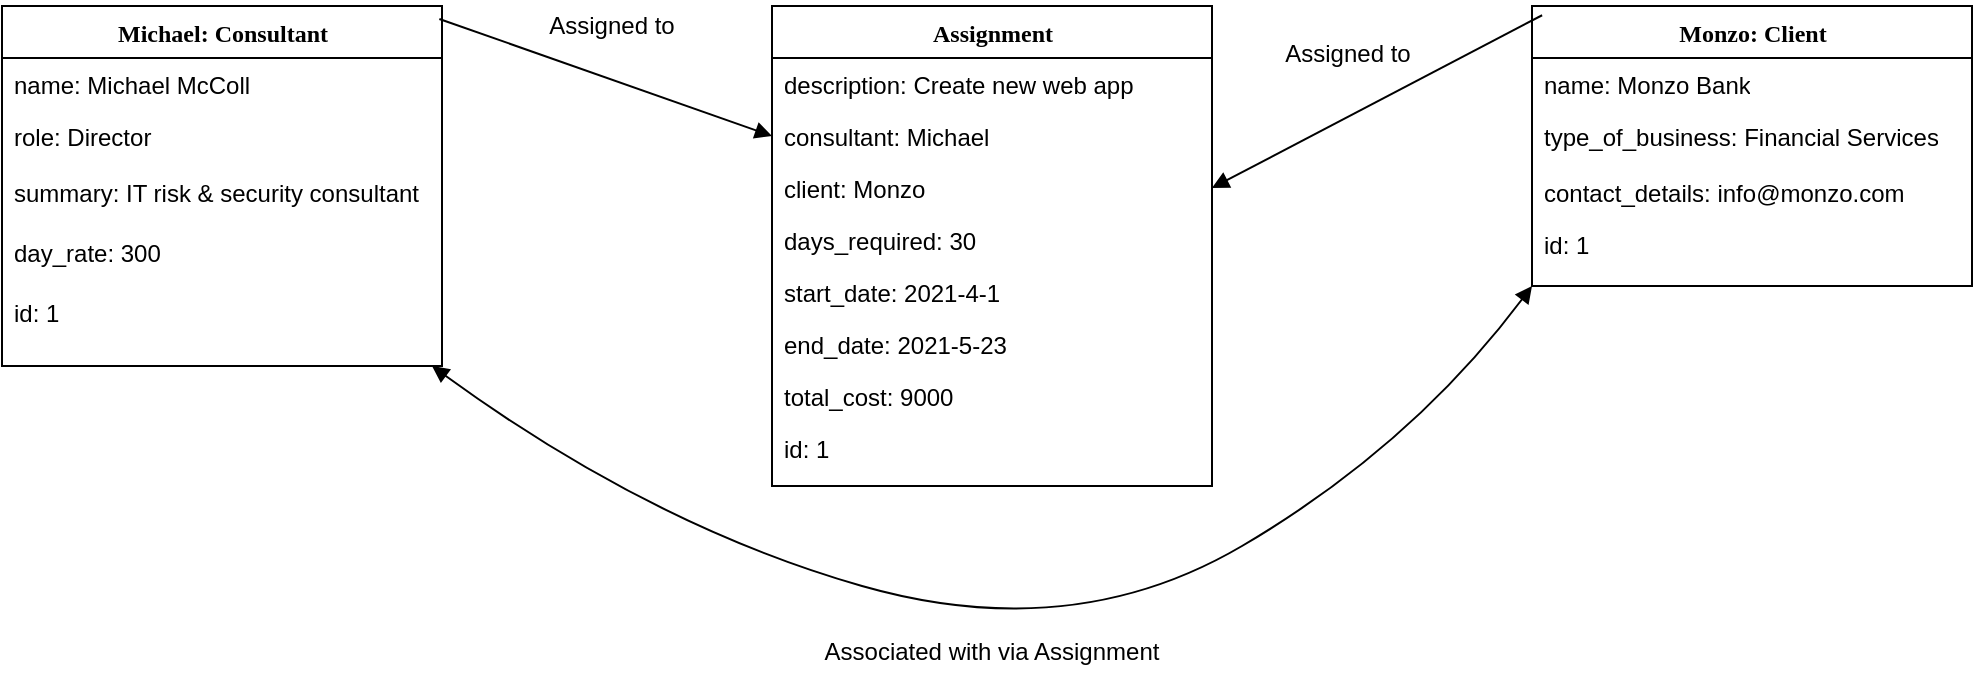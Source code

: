 <mxfile version="14.5.3" type="device"><diagram id="hhMHSPX0wL5dAAzea9Jz" name="Page-1"><mxGraphModel dx="1400" dy="732" grid="1" gridSize="10" guides="1" tooltips="1" connect="1" arrows="1" fold="1" page="1" pageScale="1" pageWidth="1654" pageHeight="1169" math="0" shadow="0"><root><mxCell id="0"/><mxCell id="1" parent="0"/><mxCell id="lsHdJmqxICv5ZP-5mH4u-1" value="Monzo: Client" style="swimlane;html=1;fontStyle=1;align=center;verticalAlign=top;childLayout=stackLayout;horizontal=1;startSize=26;horizontalStack=0;resizeParent=1;resizeLast=0;collapsible=1;marginBottom=0;swimlaneFillColor=#ffffff;rounded=0;shadow=0;comic=0;labelBackgroundColor=none;strokeWidth=1;fillColor=none;fontFamily=Verdana;fontSize=12" vertex="1" parent="1"><mxGeometry x="1100" y="100" width="220" height="140" as="geometry"/></mxCell><mxCell id="lsHdJmqxICv5ZP-5mH4u-2" value="name: Monzo Bank" style="text;html=1;strokeColor=none;fillColor=none;align=left;verticalAlign=top;spacingLeft=4;spacingRight=4;whiteSpace=wrap;overflow=hidden;rotatable=0;points=[[0,0.5],[1,0.5]];portConstraint=eastwest;" vertex="1" parent="lsHdJmqxICv5ZP-5mH4u-1"><mxGeometry y="26" width="220" height="26" as="geometry"/></mxCell><mxCell id="lsHdJmqxICv5ZP-5mH4u-3" value="type_of_business: Financial Services" style="text;html=1;strokeColor=none;fillColor=none;align=left;verticalAlign=top;spacingLeft=4;spacingRight=4;whiteSpace=wrap;overflow=hidden;rotatable=0;points=[[0,0.5],[1,0.5]];portConstraint=eastwest;" vertex="1" parent="lsHdJmqxICv5ZP-5mH4u-1"><mxGeometry y="52" width="220" height="28" as="geometry"/></mxCell><mxCell id="lsHdJmqxICv5ZP-5mH4u-4" value="contact_details: info@monzo.com" style="text;html=1;strokeColor=none;fillColor=none;align=left;verticalAlign=top;spacingLeft=4;spacingRight=4;whiteSpace=wrap;overflow=hidden;rotatable=0;points=[[0,0.5],[1,0.5]];portConstraint=eastwest;" vertex="1" parent="lsHdJmqxICv5ZP-5mH4u-1"><mxGeometry y="80" width="220" height="26" as="geometry"/></mxCell><mxCell id="lsHdJmqxICv5ZP-5mH4u-5" value="id: 1" style="text;html=1;strokeColor=none;fillColor=none;align=left;verticalAlign=top;spacingLeft=4;spacingRight=4;whiteSpace=wrap;overflow=hidden;rotatable=0;points=[[0,0.5],[1,0.5]];portConstraint=eastwest;" vertex="1" parent="lsHdJmqxICv5ZP-5mH4u-1"><mxGeometry y="106" width="220" height="26" as="geometry"/></mxCell><mxCell id="lsHdJmqxICv5ZP-5mH4u-14" value="Michael: Consultant" style="swimlane;html=1;fontStyle=1;align=center;verticalAlign=top;childLayout=stackLayout;horizontal=1;startSize=26;horizontalStack=0;resizeParent=1;resizeLast=0;collapsible=1;marginBottom=0;swimlaneFillColor=#ffffff;rounded=0;shadow=0;comic=0;labelBackgroundColor=none;strokeWidth=1;fillColor=none;fontFamily=Verdana;fontSize=12" vertex="1" parent="1"><mxGeometry x="335" y="100" width="220" height="180" as="geometry"/></mxCell><mxCell id="lsHdJmqxICv5ZP-5mH4u-15" value="name: Michael McColl" style="text;html=1;strokeColor=none;fillColor=none;align=left;verticalAlign=top;spacingLeft=4;spacingRight=4;whiteSpace=wrap;overflow=hidden;rotatable=0;points=[[0,0.5],[1,0.5]];portConstraint=eastwest;" vertex="1" parent="lsHdJmqxICv5ZP-5mH4u-14"><mxGeometry y="26" width="220" height="26" as="geometry"/></mxCell><mxCell id="lsHdJmqxICv5ZP-5mH4u-16" value="role: Director" style="text;html=1;strokeColor=none;fillColor=none;align=left;verticalAlign=top;spacingLeft=4;spacingRight=4;whiteSpace=wrap;overflow=hidden;rotatable=0;points=[[0,0.5],[1,0.5]];portConstraint=eastwest;" vertex="1" parent="lsHdJmqxICv5ZP-5mH4u-14"><mxGeometry y="52" width="220" height="28" as="geometry"/></mxCell><mxCell id="lsHdJmqxICv5ZP-5mH4u-17" value="summary: IT risk &amp;amp; security consultant" style="text;html=1;strokeColor=none;fillColor=none;align=left;verticalAlign=top;spacingLeft=4;spacingRight=4;whiteSpace=wrap;overflow=hidden;rotatable=0;points=[[0,0.5],[1,0.5]];portConstraint=eastwest;" vertex="1" parent="lsHdJmqxICv5ZP-5mH4u-14"><mxGeometry y="80" width="220" height="30" as="geometry"/></mxCell><mxCell id="lsHdJmqxICv5ZP-5mH4u-18" value="day_rate: 300" style="text;html=1;strokeColor=none;fillColor=none;align=left;verticalAlign=top;spacingLeft=4;spacingRight=4;whiteSpace=wrap;overflow=hidden;rotatable=0;points=[[0,0.5],[1,0.5]];portConstraint=eastwest;" vertex="1" parent="lsHdJmqxICv5ZP-5mH4u-14"><mxGeometry y="110" width="220" height="30" as="geometry"/></mxCell><mxCell id="lsHdJmqxICv5ZP-5mH4u-19" value="id: 1" style="text;html=1;strokeColor=none;fillColor=none;align=left;verticalAlign=top;spacingLeft=4;spacingRight=4;whiteSpace=wrap;overflow=hidden;rotatable=0;points=[[0,0.5],[1,0.5]];portConstraint=eastwest;" vertex="1" parent="lsHdJmqxICv5ZP-5mH4u-14"><mxGeometry y="140" width="220" height="26" as="geometry"/></mxCell><mxCell id="lsHdJmqxICv5ZP-5mH4u-28" value="Assignment" style="swimlane;html=1;fontStyle=1;align=center;verticalAlign=top;childLayout=stackLayout;horizontal=1;startSize=26;horizontalStack=0;resizeParent=1;resizeLast=0;collapsible=1;marginBottom=0;swimlaneFillColor=#ffffff;rounded=0;shadow=0;comic=0;labelBackgroundColor=none;strokeWidth=1;fillColor=none;fontFamily=Verdana;fontSize=12" vertex="1" parent="1"><mxGeometry x="720" y="100" width="220" height="240" as="geometry"/></mxCell><mxCell id="lsHdJmqxICv5ZP-5mH4u-29" value="description: Create new web app" style="text;html=1;strokeColor=none;fillColor=none;align=left;verticalAlign=top;spacingLeft=4;spacingRight=4;whiteSpace=wrap;overflow=hidden;rotatable=0;points=[[0,0.5],[1,0.5]];portConstraint=eastwest;" vertex="1" parent="lsHdJmqxICv5ZP-5mH4u-28"><mxGeometry y="26" width="220" height="26" as="geometry"/></mxCell><mxCell id="lsHdJmqxICv5ZP-5mH4u-30" value="consultant: Michael" style="text;html=1;strokeColor=none;fillColor=none;align=left;verticalAlign=top;spacingLeft=4;spacingRight=4;whiteSpace=wrap;overflow=hidden;rotatable=0;points=[[0,0.5],[1,0.5]];portConstraint=eastwest;" vertex="1" parent="lsHdJmqxICv5ZP-5mH4u-28"><mxGeometry y="52" width="220" height="26" as="geometry"/></mxCell><mxCell id="lsHdJmqxICv5ZP-5mH4u-31" value="client: Monzo" style="text;html=1;strokeColor=none;fillColor=none;align=left;verticalAlign=top;spacingLeft=4;spacingRight=4;whiteSpace=wrap;overflow=hidden;rotatable=0;points=[[0,0.5],[1,0.5]];portConstraint=eastwest;" vertex="1" parent="lsHdJmqxICv5ZP-5mH4u-28"><mxGeometry y="78" width="220" height="26" as="geometry"/></mxCell><mxCell id="lsHdJmqxICv5ZP-5mH4u-32" value="days_required: 30" style="text;html=1;strokeColor=none;fillColor=none;align=left;verticalAlign=top;spacingLeft=4;spacingRight=4;whiteSpace=wrap;overflow=hidden;rotatable=0;points=[[0,0.5],[1,0.5]];portConstraint=eastwest;" vertex="1" parent="lsHdJmqxICv5ZP-5mH4u-28"><mxGeometry y="104" width="220" height="26" as="geometry"/></mxCell><mxCell id="lsHdJmqxICv5ZP-5mH4u-33" value="start_date: 2021-4-1" style="text;html=1;strokeColor=none;fillColor=none;align=left;verticalAlign=top;spacingLeft=4;spacingRight=4;whiteSpace=wrap;overflow=hidden;rotatable=0;points=[[0,0.5],[1,0.5]];portConstraint=eastwest;" vertex="1" parent="lsHdJmqxICv5ZP-5mH4u-28"><mxGeometry y="130" width="220" height="26" as="geometry"/></mxCell><mxCell id="lsHdJmqxICv5ZP-5mH4u-34" value="end_date: 2021-5-23" style="text;html=1;strokeColor=none;fillColor=none;align=left;verticalAlign=top;spacingLeft=4;spacingRight=4;whiteSpace=wrap;overflow=hidden;rotatable=0;points=[[0,0.5],[1,0.5]];portConstraint=eastwest;" vertex="1" parent="lsHdJmqxICv5ZP-5mH4u-28"><mxGeometry y="156" width="220" height="26" as="geometry"/></mxCell><mxCell id="lsHdJmqxICv5ZP-5mH4u-35" value="total_cost: 9000" style="text;html=1;strokeColor=none;fillColor=none;align=left;verticalAlign=top;spacingLeft=4;spacingRight=4;whiteSpace=wrap;overflow=hidden;rotatable=0;points=[[0,0.5],[1,0.5]];portConstraint=eastwest;" vertex="1" parent="lsHdJmqxICv5ZP-5mH4u-28"><mxGeometry y="182" width="220" height="26" as="geometry"/></mxCell><mxCell id="lsHdJmqxICv5ZP-5mH4u-36" value="id: 1" style="text;html=1;strokeColor=none;fillColor=none;align=left;verticalAlign=top;spacingLeft=4;spacingRight=4;whiteSpace=wrap;overflow=hidden;rotatable=0;points=[[0,0.5],[1,0.5]];portConstraint=eastwest;" vertex="1" parent="lsHdJmqxICv5ZP-5mH4u-28"><mxGeometry y="208" width="220" height="26" as="geometry"/></mxCell><mxCell id="lsHdJmqxICv5ZP-5mH4u-45" value="" style="endArrow=block;html=1;entryX=0;entryY=0.5;entryDx=0;entryDy=0;exitX=0.994;exitY=0.036;exitDx=0;exitDy=0;exitPerimeter=0;endFill=1;" edge="1" parent="1" source="lsHdJmqxICv5ZP-5mH4u-14" target="lsHdJmqxICv5ZP-5mH4u-30"><mxGeometry width="50" height="50" relative="1" as="geometry"><mxPoint x="563.9" y="156.228" as="sourcePoint"/><mxPoint x="1115" y="284" as="targetPoint"/></mxGeometry></mxCell><mxCell id="lsHdJmqxICv5ZP-5mH4u-46" value="" style="endArrow=block;html=1;entryX=1;entryY=0.5;entryDx=0;entryDy=0;exitX=0.023;exitY=0.033;exitDx=0;exitDy=0;exitPerimeter=0;endFill=1;" edge="1" parent="1" source="lsHdJmqxICv5ZP-5mH4u-1" target="lsHdJmqxICv5ZP-5mH4u-31"><mxGeometry width="50" height="50" relative="1" as="geometry"><mxPoint x="565" y="382.07" as="sourcePoint"/><mxPoint x="740" y="484" as="targetPoint"/></mxGeometry></mxCell><mxCell id="lsHdJmqxICv5ZP-5mH4u-48" value="Assigned to" style="text;html=1;strokeColor=none;fillColor=none;align=center;verticalAlign=middle;whiteSpace=wrap;rounded=0;" vertex="1" parent="1"><mxGeometry x="600" y="100" width="80" height="20" as="geometry"/></mxCell><mxCell id="lsHdJmqxICv5ZP-5mH4u-49" value="Assigned to" style="text;html=1;strokeColor=none;fillColor=none;align=center;verticalAlign=middle;whiteSpace=wrap;rounded=0;" vertex="1" parent="1"><mxGeometry x="968" y="114" width="80" height="20" as="geometry"/></mxCell><mxCell id="lsHdJmqxICv5ZP-5mH4u-50" value="" style="curved=1;endArrow=block;html=1;entryX=0;entryY=1;entryDx=0;entryDy=0;startArrow=block;startFill=1;endFill=1;" edge="1" parent="1" target="lsHdJmqxICv5ZP-5mH4u-1"><mxGeometry width="50" height="50" relative="1" as="geometry"><mxPoint x="550" y="280" as="sourcePoint"/><mxPoint x="970" y="270" as="targetPoint"/><Array as="points"><mxPoint x="660" y="360"/><mxPoint x="870" y="420"/><mxPoint x="1040" y="320"/></Array></mxGeometry></mxCell><mxCell id="lsHdJmqxICv5ZP-5mH4u-51" value="Associated with via Assignment" style="text;html=1;strokeColor=none;fillColor=none;align=center;verticalAlign=middle;whiteSpace=wrap;rounded=0;" vertex="1" parent="1"><mxGeometry x="740" y="413" width="180" height="20" as="geometry"/></mxCell></root></mxGraphModel></diagram></mxfile>